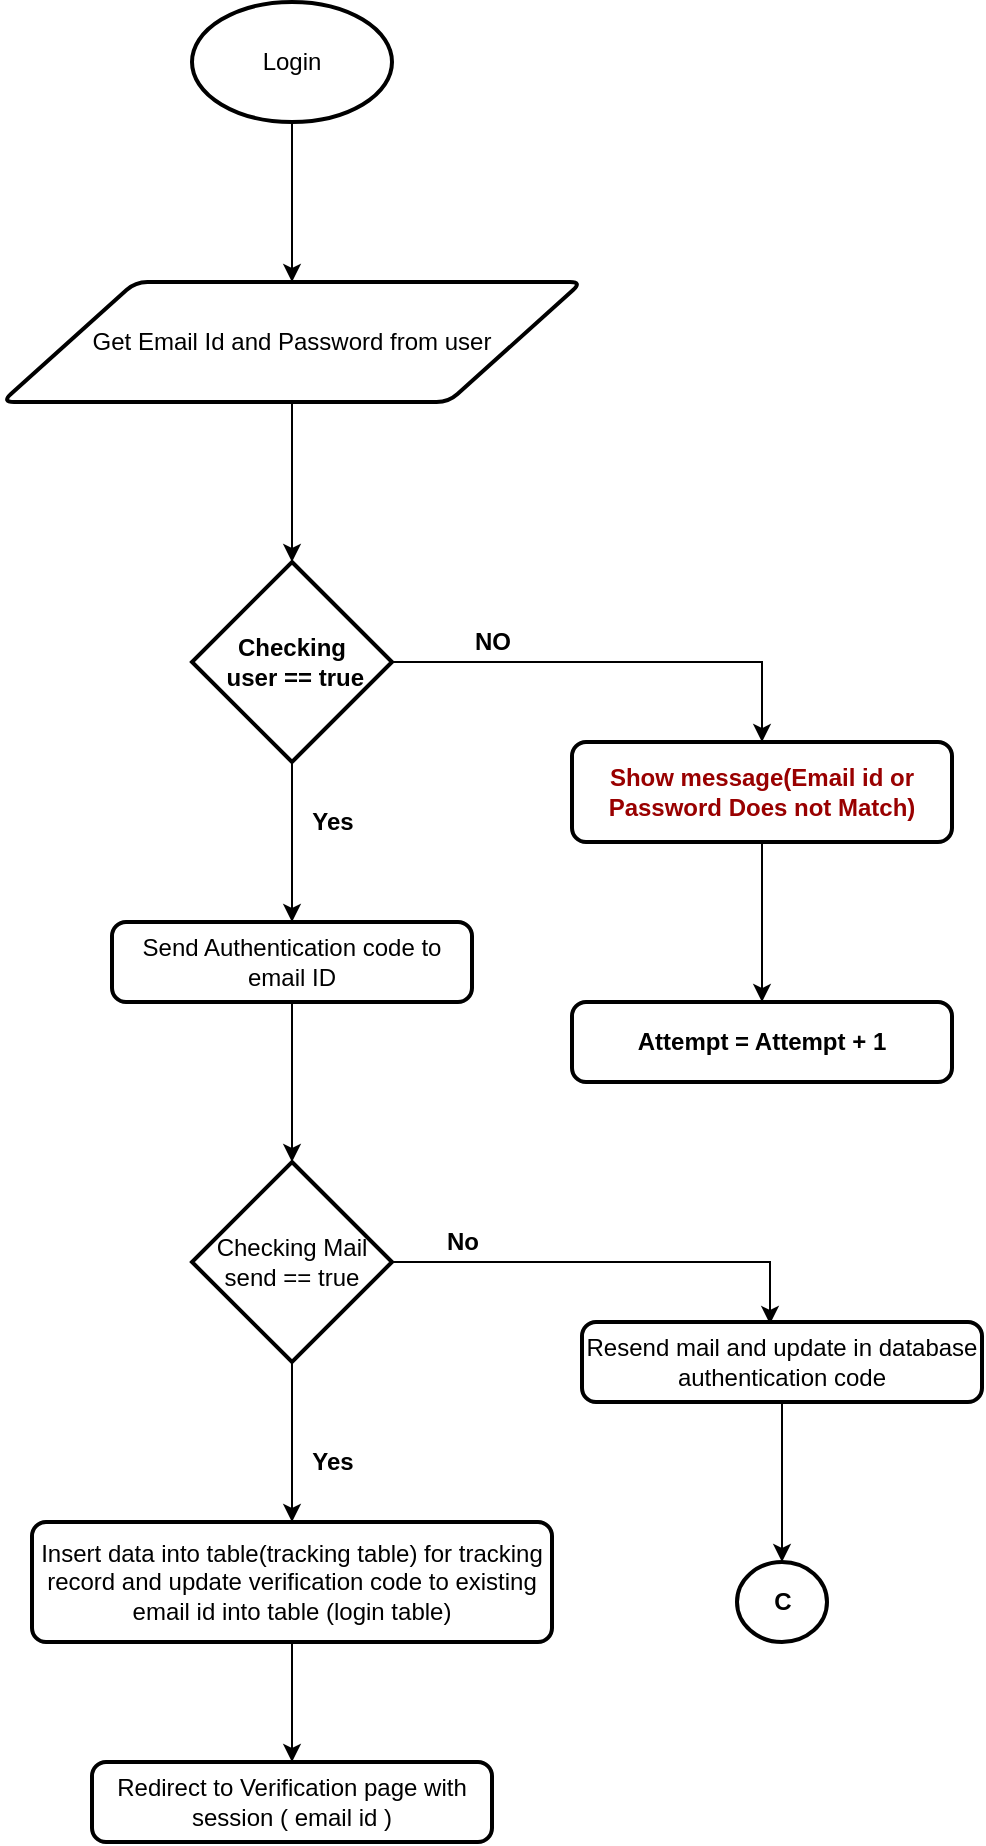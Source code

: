 <mxfile version="12.3.9" type="github" pages="1">
  <diagram id="9pqVZNMnvHMWW9GRLAtv" name="Page-1">
    <mxGraphModel dx="868" dy="520" grid="1" gridSize="10" guides="1" tooltips="1" connect="1" arrows="1" fold="1" page="1" pageScale="1" pageWidth="850" pageHeight="1100" math="0" shadow="0">
      <root>
        <mxCell id="0"/>
        <mxCell id="1" parent="0"/>
        <mxCell id="BCeBebv8FfAkpqQv-19W-3" value="" style="edgeStyle=orthogonalEdgeStyle;rounded=0;orthogonalLoop=1;jettySize=auto;html=1;" edge="1" parent="1" source="BCeBebv8FfAkpqQv-19W-1">
          <mxGeometry relative="1" as="geometry">
            <mxPoint x="400" y="200" as="targetPoint"/>
          </mxGeometry>
        </mxCell>
        <mxCell id="BCeBebv8FfAkpqQv-19W-1" value="Login" style="strokeWidth=2;html=1;shape=mxgraph.flowchart.start_1;whiteSpace=wrap;" vertex="1" parent="1">
          <mxGeometry x="350" y="60" width="100" height="60" as="geometry"/>
        </mxCell>
        <mxCell id="BCeBebv8FfAkpqQv-19W-6" value="" style="edgeStyle=orthogonalEdgeStyle;rounded=0;orthogonalLoop=1;jettySize=auto;html=1;" edge="1" parent="1" source="BCeBebv8FfAkpqQv-19W-4">
          <mxGeometry relative="1" as="geometry">
            <mxPoint x="400" y="340" as="targetPoint"/>
          </mxGeometry>
        </mxCell>
        <mxCell id="BCeBebv8FfAkpqQv-19W-4" value="Get Email Id and Password from user" style="shape=parallelogram;html=1;strokeWidth=2;perimeter=parallelogramPerimeter;whiteSpace=wrap;rounded=1;arcSize=12;size=0.23;" vertex="1" parent="1">
          <mxGeometry x="255" y="200" width="290" height="60" as="geometry"/>
        </mxCell>
        <mxCell id="BCeBebv8FfAkpqQv-19W-9" value="" style="edgeStyle=orthogonalEdgeStyle;rounded=0;orthogonalLoop=1;jettySize=auto;html=1;entryX=0.5;entryY=0;entryDx=0;entryDy=0;" edge="1" parent="1" source="BCeBebv8FfAkpqQv-19W-7" target="BCeBebv8FfAkpqQv-19W-13">
          <mxGeometry relative="1" as="geometry">
            <mxPoint x="530" y="440" as="targetPoint"/>
          </mxGeometry>
        </mxCell>
        <mxCell id="BCeBebv8FfAkpqQv-19W-11" value="" style="edgeStyle=orthogonalEdgeStyle;rounded=0;orthogonalLoop=1;jettySize=auto;html=1;" edge="1" parent="1" source="BCeBebv8FfAkpqQv-19W-7">
          <mxGeometry relative="1" as="geometry">
            <mxPoint x="400" y="520" as="targetPoint"/>
          </mxGeometry>
        </mxCell>
        <mxCell id="BCeBebv8FfAkpqQv-19W-7" value="&lt;b&gt;Checking&lt;br&gt;&amp;nbsp;user == true&lt;/b&gt;" style="strokeWidth=2;html=1;shape=mxgraph.flowchart.decision;whiteSpace=wrap;" vertex="1" parent="1">
          <mxGeometry x="350" y="340" width="100" height="100" as="geometry"/>
        </mxCell>
        <mxCell id="BCeBebv8FfAkpqQv-19W-18" value="" style="edgeStyle=orthogonalEdgeStyle;rounded=0;orthogonalLoop=1;jettySize=auto;html=1;" edge="1" parent="1" source="BCeBebv8FfAkpqQv-19W-13" target="BCeBebv8FfAkpqQv-19W-17">
          <mxGeometry relative="1" as="geometry"/>
        </mxCell>
        <mxCell id="BCeBebv8FfAkpqQv-19W-13" value="&lt;font color=&quot;#990000&quot;&gt;Show message(Email id or Password Does not Match)&lt;/font&gt;" style="rounded=1;whiteSpace=wrap;html=1;absoluteArcSize=1;arcSize=14;strokeWidth=2;fontStyle=1" vertex="1" parent="1">
          <mxGeometry x="540" y="430" width="190" height="50" as="geometry"/>
        </mxCell>
        <mxCell id="BCeBebv8FfAkpqQv-19W-17" value="Attempt = Attempt + 1" style="rounded=1;whiteSpace=wrap;html=1;absoluteArcSize=1;arcSize=14;strokeWidth=2;fontStyle=1" vertex="1" parent="1">
          <mxGeometry x="540" y="560" width="190" height="40" as="geometry"/>
        </mxCell>
        <mxCell id="BCeBebv8FfAkpqQv-19W-16" value="NO" style="text;html=1;align=center;verticalAlign=middle;resizable=0;points=[];;autosize=1;fontStyle=1" vertex="1" parent="1">
          <mxGeometry x="485" y="370" width="30" height="20" as="geometry"/>
        </mxCell>
        <mxCell id="BCeBebv8FfAkpqQv-19W-21" value="&lt;b&gt;Yes&lt;/b&gt;" style="text;html=1;align=center;verticalAlign=middle;resizable=0;points=[];;autosize=1;" vertex="1" parent="1">
          <mxGeometry x="400" y="460" width="40" height="20" as="geometry"/>
        </mxCell>
        <mxCell id="BCeBebv8FfAkpqQv-19W-24" value="" style="edgeStyle=orthogonalEdgeStyle;rounded=0;orthogonalLoop=1;jettySize=auto;html=1;" edge="1" parent="1" source="BCeBebv8FfAkpqQv-19W-22">
          <mxGeometry relative="1" as="geometry">
            <mxPoint x="400" y="640" as="targetPoint"/>
          </mxGeometry>
        </mxCell>
        <mxCell id="BCeBebv8FfAkpqQv-19W-22" value="Send Authentication code to email ID" style="rounded=1;whiteSpace=wrap;html=1;absoluteArcSize=1;arcSize=14;strokeWidth=2;" vertex="1" parent="1">
          <mxGeometry x="310" y="520" width="180" height="40" as="geometry"/>
        </mxCell>
        <mxCell id="BCeBebv8FfAkpqQv-19W-27" value="" style="edgeStyle=orthogonalEdgeStyle;rounded=0;orthogonalLoop=1;jettySize=auto;html=1;entryX=0.47;entryY=0.025;entryDx=0;entryDy=0;entryPerimeter=0;" edge="1" parent="1" source="BCeBebv8FfAkpqQv-19W-25" target="BCeBebv8FfAkpqQv-19W-33">
          <mxGeometry relative="1" as="geometry">
            <mxPoint x="530" y="690" as="targetPoint"/>
          </mxGeometry>
        </mxCell>
        <mxCell id="BCeBebv8FfAkpqQv-19W-29" value="" style="edgeStyle=orthogonalEdgeStyle;rounded=0;orthogonalLoop=1;jettySize=auto;html=1;" edge="1" parent="1" source="BCeBebv8FfAkpqQv-19W-25">
          <mxGeometry relative="1" as="geometry">
            <mxPoint x="400" y="820" as="targetPoint"/>
          </mxGeometry>
        </mxCell>
        <mxCell id="BCeBebv8FfAkpqQv-19W-25" value="Checking Mail &lt;br&gt;send == true" style="strokeWidth=2;html=1;shape=mxgraph.flowchart.decision;whiteSpace=wrap;" vertex="1" parent="1">
          <mxGeometry x="350" y="640" width="100" height="100" as="geometry"/>
        </mxCell>
        <mxCell id="BCeBebv8FfAkpqQv-19W-30" value="No" style="text;html=1;align=center;verticalAlign=middle;resizable=0;points=[];;autosize=1;fontStyle=1" vertex="1" parent="1">
          <mxGeometry x="470" y="670" width="30" height="20" as="geometry"/>
        </mxCell>
        <mxCell id="BCeBebv8FfAkpqQv-19W-35" value="" style="edgeStyle=orthogonalEdgeStyle;rounded=0;orthogonalLoop=1;jettySize=auto;html=1;" edge="1" parent="1" source="BCeBebv8FfAkpqQv-19W-33">
          <mxGeometry relative="1" as="geometry">
            <mxPoint x="645" y="840" as="targetPoint"/>
          </mxGeometry>
        </mxCell>
        <mxCell id="BCeBebv8FfAkpqQv-19W-33" value="Resend mail and update in database authentication code" style="rounded=1;whiteSpace=wrap;html=1;absoluteArcSize=1;arcSize=14;strokeWidth=2;" vertex="1" parent="1">
          <mxGeometry x="545" y="720" width="200" height="40" as="geometry"/>
        </mxCell>
        <mxCell id="BCeBebv8FfAkpqQv-19W-36" value="&lt;b&gt;C&lt;/b&gt;" style="strokeWidth=2;html=1;shape=mxgraph.flowchart.start_2;whiteSpace=wrap;" vertex="1" parent="1">
          <mxGeometry x="622.5" y="840" width="45" height="40" as="geometry"/>
        </mxCell>
        <mxCell id="BCeBebv8FfAkpqQv-19W-37" value="Yes" style="text;html=1;align=center;verticalAlign=middle;resizable=0;points=[];;autosize=1;fontStyle=1" vertex="1" parent="1">
          <mxGeometry x="400" y="780" width="40" height="20" as="geometry"/>
        </mxCell>
        <mxCell id="BCeBebv8FfAkpqQv-19W-44" value="" style="edgeStyle=orthogonalEdgeStyle;rounded=0;orthogonalLoop=1;jettySize=auto;html=1;" edge="1" parent="1" source="BCeBebv8FfAkpqQv-19W-41" target="BCeBebv8FfAkpqQv-19W-43">
          <mxGeometry relative="1" as="geometry"/>
        </mxCell>
        <mxCell id="BCeBebv8FfAkpqQv-19W-41" value="Insert data into table(tracking table) for tracking record and update verification code to existing email id into table (login table)" style="rounded=1;whiteSpace=wrap;html=1;absoluteArcSize=1;arcSize=14;strokeWidth=2;" vertex="1" parent="1">
          <mxGeometry x="270" y="820" width="260" height="60" as="geometry"/>
        </mxCell>
        <mxCell id="BCeBebv8FfAkpqQv-19W-43" value="Redirect to Verification page with session ( email id )" style="rounded=1;whiteSpace=wrap;html=1;absoluteArcSize=1;arcSize=14;strokeWidth=2;" vertex="1" parent="1">
          <mxGeometry x="300" y="940" width="200" height="40" as="geometry"/>
        </mxCell>
      </root>
    </mxGraphModel>
  </diagram>
</mxfile>
